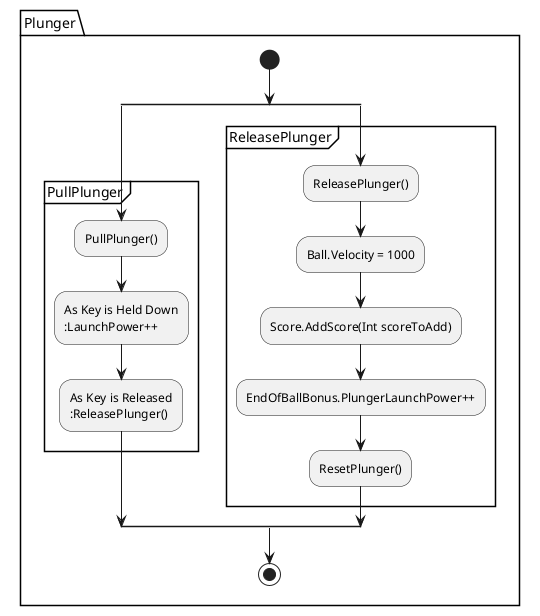 


@startuml PlungerActivityDiagram

package Plunger {

    start

    split

        partition PullPlunger {
            :PullPlunger();
            :As Key is Held Down
            :LaunchPower++;
            :As Key is Released
            :ReleasePlunger();

            
        }

    split again

        partition ReleasePlunger {
            :ReleasePlunger();
            :Ball.Velocity = 1000;
            :Score.AddScore(Int scoreToAdd);
            :EndOfBallBonus.PlungerLaunchPower++;
            :ResetPlunger();
        }

    end split


    stop

}


@enduml























